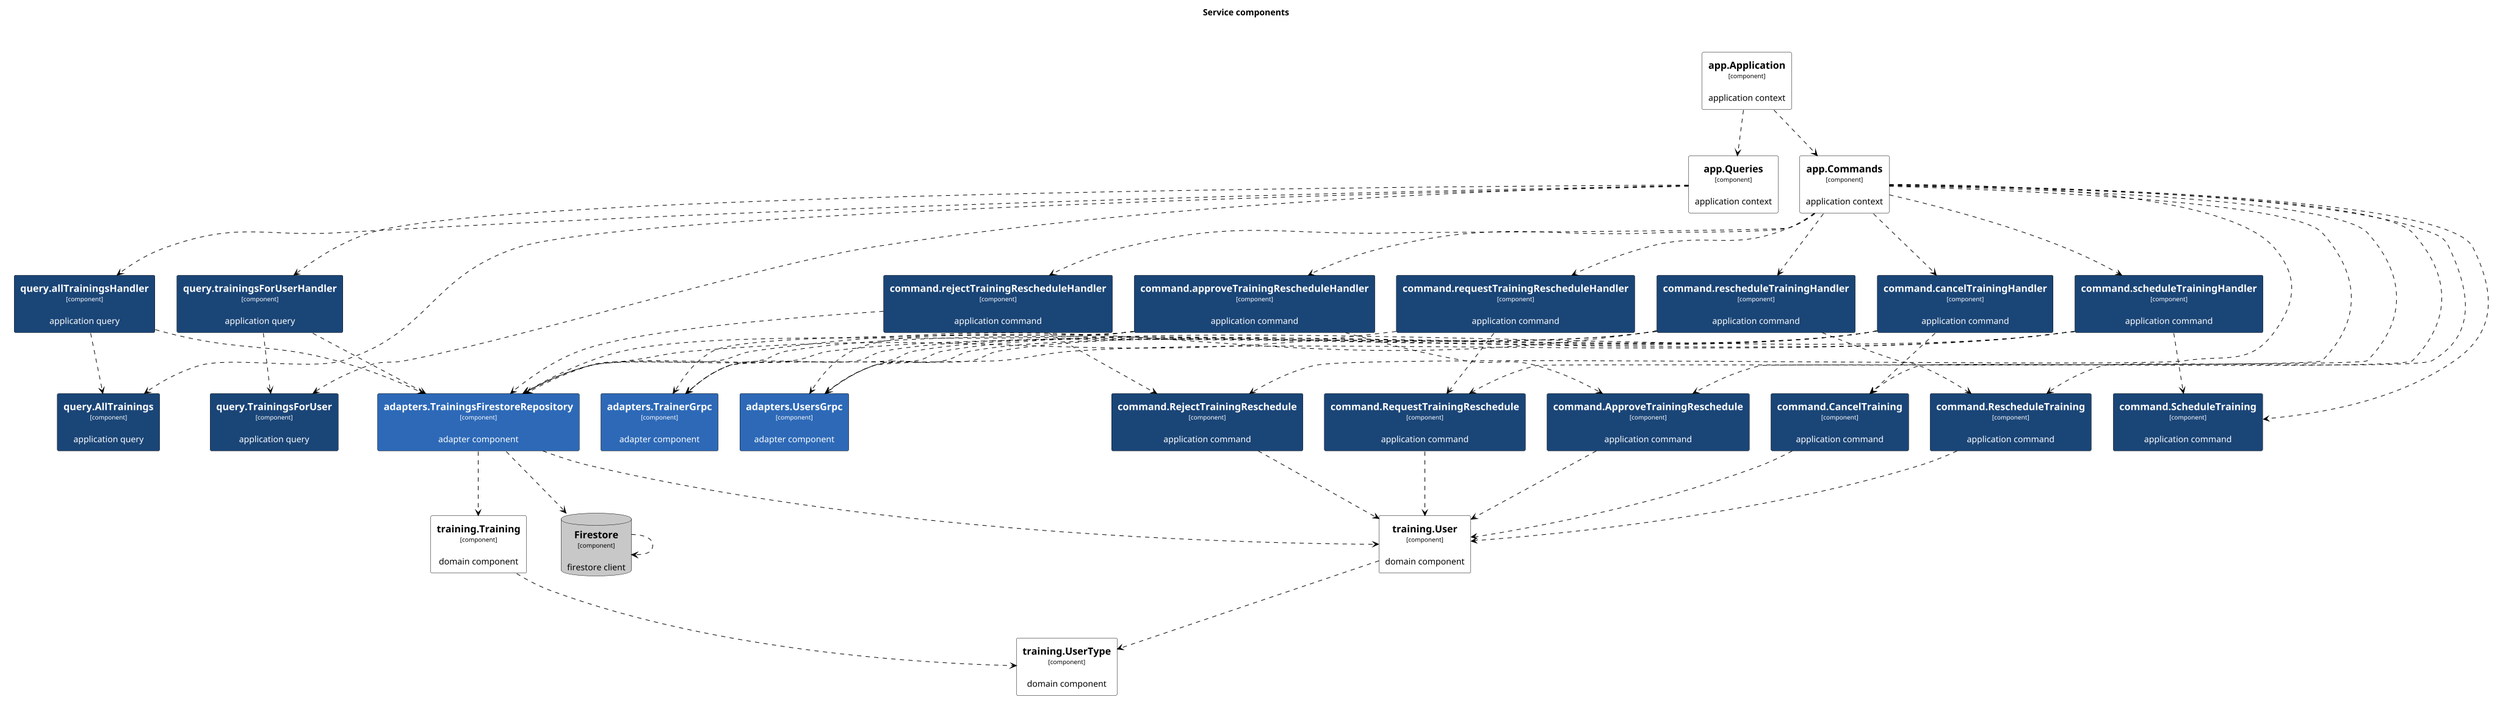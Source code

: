 This diagram has been generated with go-structurizr 
[https://github.com/krzysztofreczek/go-structurizr]

@startuml

title Service components

skinparam {
  shadowing false
  arrowFontSize 10
  defaultTextAlignment center
  wrapWidth 200
  maxMessageSize 100
}
hide stereotype
top to bottom direction

scale 4096 width

skinparam rectangle<<_GROUP>> {
  FontColor #ffffff
  BorderColor #ffffff
}

skinparam rectangle<<APP>> {
  BackgroundColor #1a4577
  FontColor #ffffff
  BorderColor #000000
}

skinparam rectangle<<ADAPTER>> {
  BackgroundColor #2d69b7
  FontColor #ffffff
  BorderColor #000000
}

skinparam rectangle<<DOMAIN>> {
  BackgroundColor #ffffff
  FontColor #000000
  BorderColor #000000
}

skinparam database<<DB>> {
  BackgroundColor #c8c8c8
  FontColor #000000
  BorderColor #000000
}

skinparam rectangle<<ROOT>> {
  BackgroundColor #ffffff
  FontColor #000000
  BorderColor #000000
}

rectangle 0ROOT <<_GROUP>> {
	rectangle "==app.Queries\n<size:10>[component]</size>\n\napplication context" <<ROOT>> as 2827497597
}
rectangle 0ROOT <<_GROUP>> {
	rectangle "==app.Commands\n<size:10>[component]</size>\n\napplication context" <<ROOT>> as 2042358025
}
rectangle 0ROOT <<_GROUP>> {
	rectangle "==app.Application\n<size:10>[component]</size>\n\napplication context" <<ROOT>> as 1595196051
}
rectangle 28274975971APP <<_GROUP>> {
	rectangle "==query.AllTrainings\n<size:10>[component]</size>\n\napplication query" <<APP>> as 3342237924
}
2827497597 .[#000000].> 3342237924 : ""
rectangle 28274975971APP <<_GROUP>> {
	rectangle "==query.trainingsForUserHandler\n<size:10>[component]</size>\n\napplication query" <<APP>> as 677601637
}
2827497597 .[#000000].> 677601637 : ""
rectangle 28274975971APP <<_GROUP>> {
	rectangle "==query.TrainingsForUser\n<size:10>[component]</size>\n\napplication query" <<APP>> as 884180179
}
2827497597 .[#000000].> 884180179 : ""
rectangle 28274975971APP <<_GROUP>> {
	rectangle "==query.allTrainingsHandler\n<size:10>[component]</size>\n\napplication query" <<APP>> as 3842680776
}
2827497597 .[#000000].> 3842680776 : ""
rectangle 20423580251APP <<_GROUP>> {
	rectangle "==command.rejectTrainingRescheduleHandler\n<size:10>[component]</size>\n\napplication command" <<APP>> as 3515646600
}
2042358025 .[#000000].> 3515646600 : ""
rectangle 20423580251APP <<_GROUP>> {
	rectangle "==command.RejectTrainingReschedule\n<size:10>[component]</size>\n\napplication command" <<APP>> as 1515531044
}
2042358025 .[#000000].> 1515531044 : ""
rectangle 20423580251APP <<_GROUP>> {
	rectangle "==command.rescheduleTrainingHandler\n<size:10>[component]</size>\n\napplication command" <<APP>> as 3269324937
}
2042358025 .[#000000].> 3269324937 : ""
rectangle 20423580251APP <<_GROUP>> {
	rectangle "==command.requestTrainingRescheduleHandler\n<size:10>[component]</size>\n\napplication command" <<APP>> as 555257820
}
2042358025 .[#000000].> 555257820 : ""
rectangle 20423580251APP <<_GROUP>> {
	rectangle "==command.RequestTrainingReschedule\n<size:10>[component]</size>\n\napplication command" <<APP>> as 214676928
}
2042358025 .[#000000].> 214676928 : ""
rectangle 20423580251APP <<_GROUP>> {
	rectangle "==command.scheduleTrainingHandler\n<size:10>[component]</size>\n\napplication command" <<APP>> as 1216381826
}
2042358025 .[#000000].> 1216381826 : ""
rectangle 20423580251APP <<_GROUP>> {
	rectangle "==command.cancelTrainingHandler\n<size:10>[component]</size>\n\napplication command" <<APP>> as 1081289115
}
2042358025 .[#000000].> 1081289115 : ""
rectangle 20423580251APP <<_GROUP>> {
	rectangle "==command.CancelTraining\n<size:10>[component]</size>\n\napplication command" <<APP>> as 3242786509
}
2042358025 .[#000000].> 3242786509 : ""
rectangle 20423580251APP <<_GROUP>> {
	rectangle "==command.ScheduleTraining\n<size:10>[component]</size>\n\napplication command" <<APP>> as 4140318906
}
2042358025 .[#000000].> 4140318906 : ""
rectangle 20423580251APP <<_GROUP>> {
	rectangle "==command.RescheduleTraining\n<size:10>[component]</size>\n\napplication command" <<APP>> as 2121512239
}
2042358025 .[#000000].> 2121512239 : ""
rectangle 20423580251APP <<_GROUP>> {
	rectangle "==command.approveTrainingRescheduleHandler\n<size:10>[component]</size>\n\napplication command" <<APP>> as 809422308
}
2042358025 .[#000000].> 809422308 : ""
rectangle 20423580251APP <<_GROUP>> {
	rectangle "==command.ApproveTrainingReschedule\n<size:10>[component]</size>\n\napplication command" <<APP>> as 2060447432
}
2042358025 .[#000000].> 2060447432 : ""
1595196051 .[#000000].> 2827497597 : ""
1595196051 .[#000000].> 2042358025 : ""
rectangle 12163818262ADAPTER <<_GROUP>> {
	rectangle "==adapters.TrainingsFirestoreRepository\n<size:10>[component]</size>\n\nadapter component" <<ADAPTER>> as 1383687574
}
1216381826 .[#000000].> 1383687574 : ""
rectangle 12163818262ADAPTER <<_GROUP>> {
	rectangle "==adapters.UsersGrpc\n<size:10>[component]</size>\n\nadapter component" <<ADAPTER>> as 881049450
}
1216381826 .[#000000].> 881049450 : ""
rectangle 12163818262ADAPTER <<_GROUP>> {
	rectangle "==adapters.TrainerGrpc\n<size:10>[component]</size>\n\nadapter component" <<ADAPTER>> as 2401551451
}
1216381826 .[#000000].> 2401551451 : ""
1216381826 .[#000000].> 4140318906 : ""
809422308 .[#000000].> 1383687574 : ""
809422308 .[#000000].> 881049450 : ""
809422308 .[#000000].> 2401551451 : ""
809422308 .[#000000].> 2060447432 : ""
rectangle 2146769282DOMAIN <<_GROUP>> {
	rectangle "==training.User\n<size:10>[component]</size>\n\ndomain component" <<DOMAIN>> as 2250646056
}
214676928 .[#000000].> 2250646056 : ""
3515646600 .[#000000].> 1383687574 : ""
3515646600 .[#000000].> 1515531044 : ""
677601637 .[#000000].> 1383687574 : ""
677601637 .[#000000].> 884180179 : ""
1081289115 .[#000000].> 1383687574 : ""
1081289115 .[#000000].> 881049450 : ""
1081289115 .[#000000].> 2401551451 : ""
1081289115 .[#000000].> 3242786509 : ""
3242786509 .[#000000].> 2250646056 : ""
3842680776 .[#000000].> 1383687574 : ""
3842680776 .[#000000].> 3342237924 : ""
555257820 .[#000000].> 1383687574 : ""
555257820 .[#000000].> 214676928 : ""
1515531044 .[#000000].> 2250646056 : ""
3269324937 .[#000000].> 1383687574 : ""
3269324937 .[#000000].> 881049450 : ""
3269324937 .[#000000].> 2401551451 : ""
3269324937 .[#000000].> 2121512239 : ""
2121512239 .[#000000].> 2250646056 : ""
2060447432 .[#000000].> 2250646056 : ""
rectangle 22506460563DOMAIN <<_GROUP>> {
	rectangle "==training.UserType\n<size:10>[component]</size>\n\ndomain component" <<DOMAIN>> as 1476639968
}
2250646056 .[#000000].> 1476639968 : ""
rectangle 13836875743DB <<_GROUP>> {
	database "==Firestore\n<size:10>[component]</size>\n\nfirestore client" <<DB>> as 650530190
}
1383687574 .[#000000].> 650530190 : ""
rectangle 13836875743DOMAIN <<_GROUP>> {
	rectangle "==training.Training\n<size:10>[component]</size>\n\ndomain component" <<DOMAIN>> as 932953917
}
1383687574 .[#000000].> 932953917 : ""
1383687574 .[#000000].> 2250646056 : ""
932953917 .[#000000].> 1476639968 : ""
650530190 .[#000000].> 650530190 : ""
@enduml
